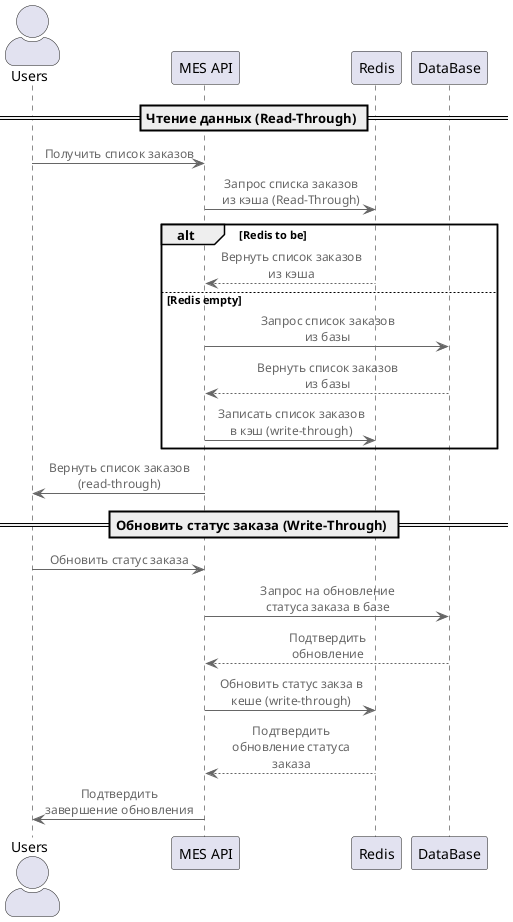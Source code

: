 @startuml
!include <C4/C4_Component>

actor "Users" as Users
participant "MES API" as API
participant "Redis" as Redis
participant "DataBase" as DataBase

== Чтение данных (Read-Through) ==
Users      -> API: Получить список заказов
API        -> Redis: Запрос списка заказов из кэша (Read-Through)
alt Redis to be
  Redis    --> API: Вернуть список заказов из кэша
else Redis empty
  API      -> DataBase: Запрос список заказов из базы
  DataBase --> API: Вернуть список заказов из базы
  API      -> Redis: Записать список заказов в кэш (write-through)
end
API -> Users: Вернуть список заказов (read-through)

== Обновить статус заказа (Write-Through) ==
Users    -> API: Обновить статус заказа
API      -> DataBase: Запрос на обновление статуса заказа в базе
DataBase --> API: Подтвердить обновление
API      -> Redis: Обновить статус закза в кеше (write-through)
Redis    --> API: Подтвердить обновление статуса заказа
API      -> Users: Подтвердить завершение обновления

@enduml
